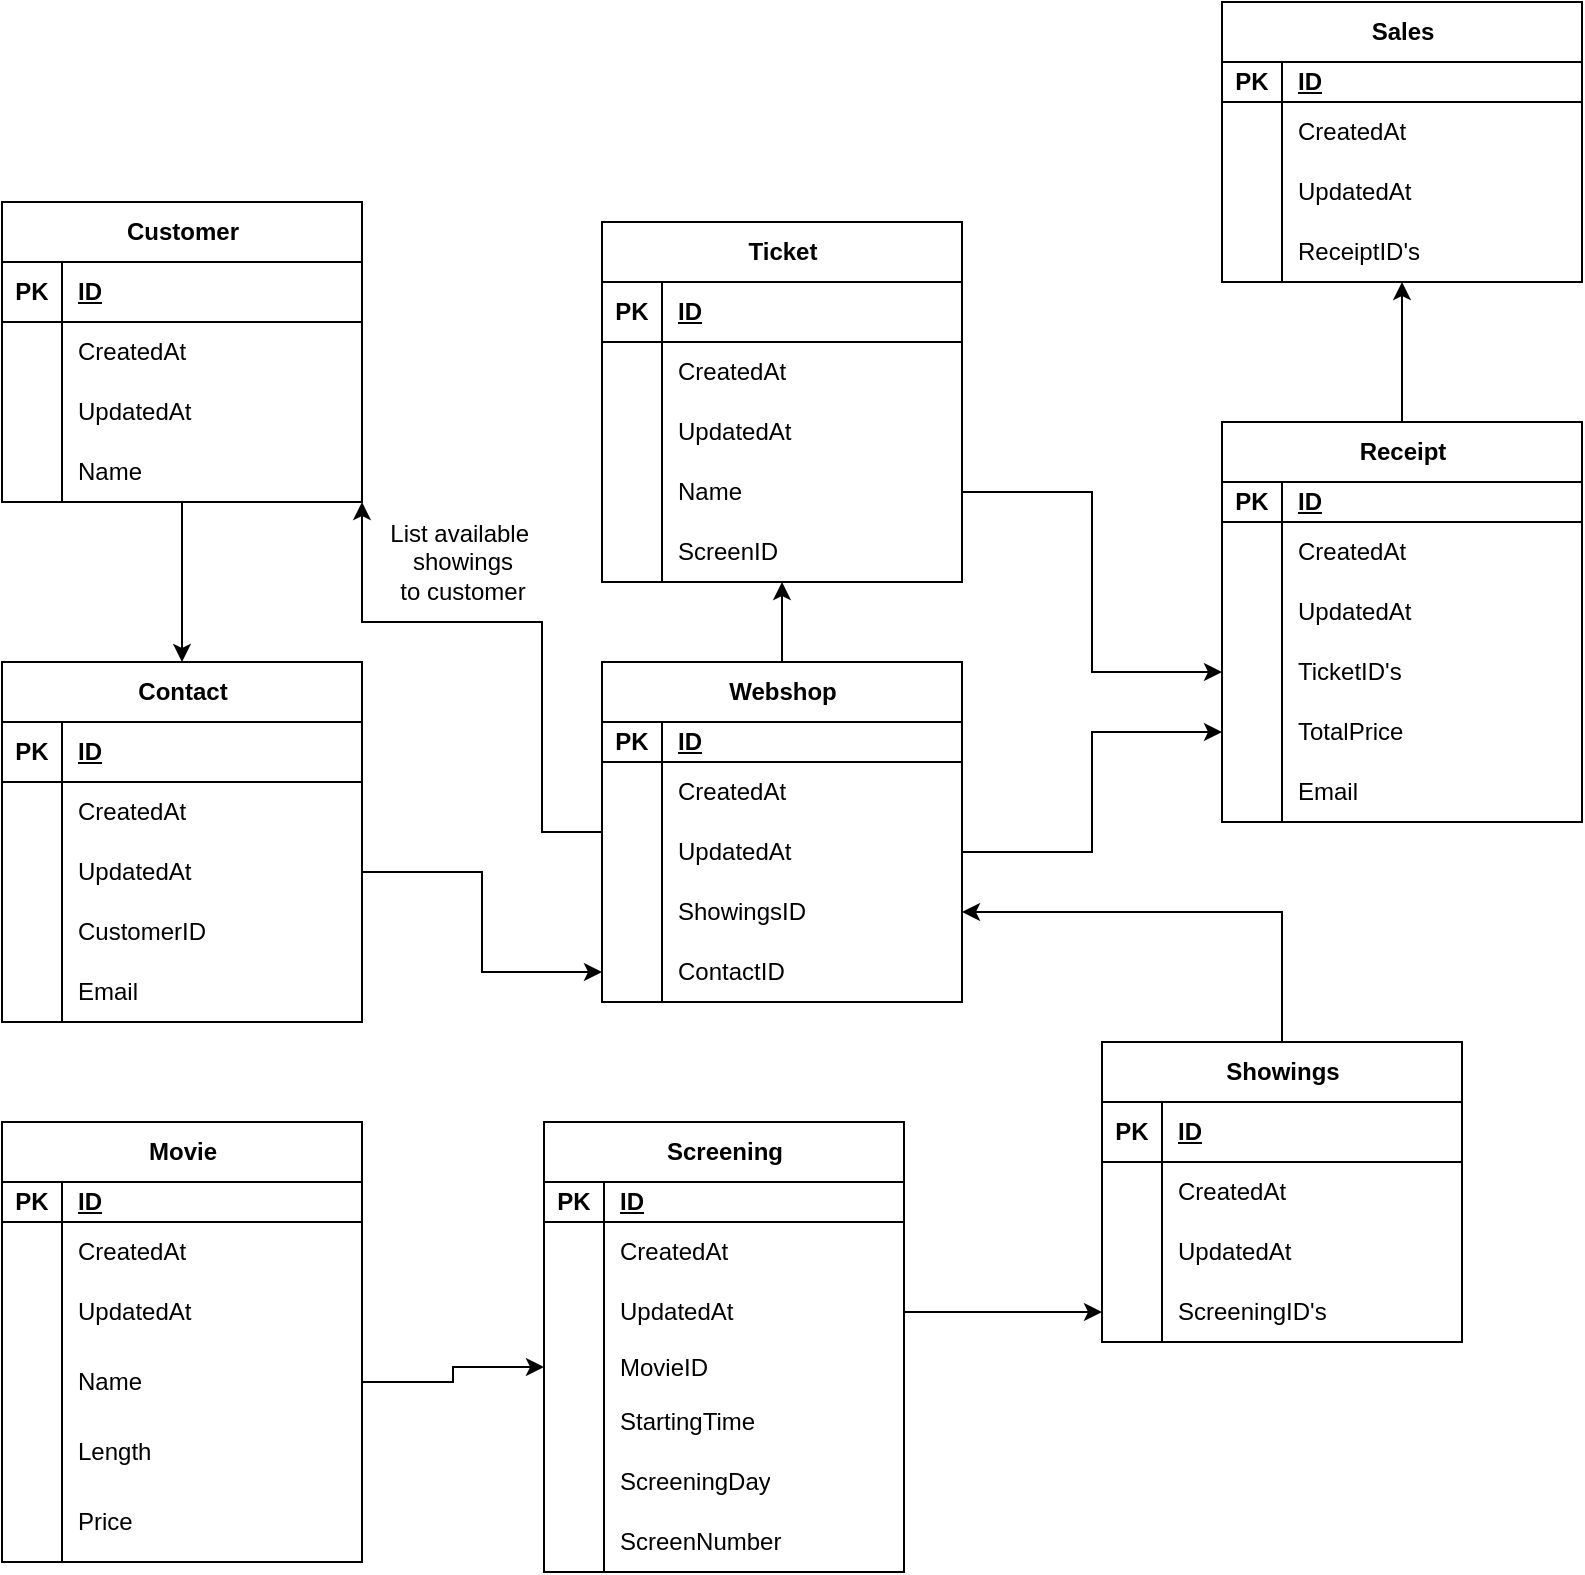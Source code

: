 <mxfile version="24.7.8">
  <diagram name="Page-1" id="OnqsPVRh7goP-EU5fXos">
    <mxGraphModel dx="1043" dy="1135" grid="1" gridSize="10" guides="1" tooltips="1" connect="1" arrows="1" fold="1" page="1" pageScale="1" pageWidth="850" pageHeight="1100" math="0" shadow="0">
      <root>
        <mxCell id="0" />
        <mxCell id="1" parent="0" />
        <mxCell id="YJWZpTE_Tl5OHI_cW6N_-216" style="edgeStyle=orthogonalEdgeStyle;rounded=0;orthogonalLoop=1;jettySize=auto;html=1;" edge="1" parent="1" source="YJWZpTE_Tl5OHI_cW6N_-40" target="YJWZpTE_Tl5OHI_cW6N_-130">
          <mxGeometry relative="1" as="geometry" />
        </mxCell>
        <mxCell id="YJWZpTE_Tl5OHI_cW6N_-40" value="Showings" style="shape=table;startSize=30;container=1;collapsible=1;childLayout=tableLayout;fixedRows=1;rowLines=0;fontStyle=1;align=center;resizeLast=1;html=1;" vertex="1" parent="1">
          <mxGeometry x="570" y="570" width="180" height="150" as="geometry" />
        </mxCell>
        <mxCell id="YJWZpTE_Tl5OHI_cW6N_-41" value="" style="shape=tableRow;horizontal=0;startSize=0;swimlaneHead=0;swimlaneBody=0;fillColor=none;collapsible=0;dropTarget=0;points=[[0,0.5],[1,0.5]];portConstraint=eastwest;top=0;left=0;right=0;bottom=1;" vertex="1" parent="YJWZpTE_Tl5OHI_cW6N_-40">
          <mxGeometry y="30" width="180" height="30" as="geometry" />
        </mxCell>
        <mxCell id="YJWZpTE_Tl5OHI_cW6N_-42" value="PK" style="shape=partialRectangle;connectable=0;fillColor=none;top=0;left=0;bottom=0;right=0;fontStyle=1;overflow=hidden;whiteSpace=wrap;html=1;" vertex="1" parent="YJWZpTE_Tl5OHI_cW6N_-41">
          <mxGeometry width="30" height="30" as="geometry">
            <mxRectangle width="30" height="30" as="alternateBounds" />
          </mxGeometry>
        </mxCell>
        <mxCell id="YJWZpTE_Tl5OHI_cW6N_-43" value="ID" style="shape=partialRectangle;connectable=0;fillColor=none;top=0;left=0;bottom=0;right=0;align=left;spacingLeft=6;fontStyle=5;overflow=hidden;whiteSpace=wrap;html=1;" vertex="1" parent="YJWZpTE_Tl5OHI_cW6N_-41">
          <mxGeometry x="30" width="150" height="30" as="geometry">
            <mxRectangle width="150" height="30" as="alternateBounds" />
          </mxGeometry>
        </mxCell>
        <mxCell id="YJWZpTE_Tl5OHI_cW6N_-44" value="" style="shape=tableRow;horizontal=0;startSize=0;swimlaneHead=0;swimlaneBody=0;fillColor=none;collapsible=0;dropTarget=0;points=[[0,0.5],[1,0.5]];portConstraint=eastwest;top=0;left=0;right=0;bottom=0;" vertex="1" parent="YJWZpTE_Tl5OHI_cW6N_-40">
          <mxGeometry y="60" width="180" height="30" as="geometry" />
        </mxCell>
        <mxCell id="YJWZpTE_Tl5OHI_cW6N_-45" value="" style="shape=partialRectangle;connectable=0;fillColor=none;top=0;left=0;bottom=0;right=0;editable=1;overflow=hidden;whiteSpace=wrap;html=1;" vertex="1" parent="YJWZpTE_Tl5OHI_cW6N_-44">
          <mxGeometry width="30" height="30" as="geometry">
            <mxRectangle width="30" height="30" as="alternateBounds" />
          </mxGeometry>
        </mxCell>
        <mxCell id="YJWZpTE_Tl5OHI_cW6N_-46" value="CreatedAt" style="shape=partialRectangle;connectable=0;fillColor=none;top=0;left=0;bottom=0;right=0;align=left;spacingLeft=6;overflow=hidden;whiteSpace=wrap;html=1;" vertex="1" parent="YJWZpTE_Tl5OHI_cW6N_-44">
          <mxGeometry x="30" width="150" height="30" as="geometry">
            <mxRectangle width="150" height="30" as="alternateBounds" />
          </mxGeometry>
        </mxCell>
        <mxCell id="YJWZpTE_Tl5OHI_cW6N_-47" value="" style="shape=tableRow;horizontal=0;startSize=0;swimlaneHead=0;swimlaneBody=0;fillColor=none;collapsible=0;dropTarget=0;points=[[0,0.5],[1,0.5]];portConstraint=eastwest;top=0;left=0;right=0;bottom=0;" vertex="1" parent="YJWZpTE_Tl5OHI_cW6N_-40">
          <mxGeometry y="90" width="180" height="30" as="geometry" />
        </mxCell>
        <mxCell id="YJWZpTE_Tl5OHI_cW6N_-48" value="" style="shape=partialRectangle;connectable=0;fillColor=none;top=0;left=0;bottom=0;right=0;editable=1;overflow=hidden;whiteSpace=wrap;html=1;" vertex="1" parent="YJWZpTE_Tl5OHI_cW6N_-47">
          <mxGeometry width="30" height="30" as="geometry">
            <mxRectangle width="30" height="30" as="alternateBounds" />
          </mxGeometry>
        </mxCell>
        <mxCell id="YJWZpTE_Tl5OHI_cW6N_-49" value="UpdatedAt" style="shape=partialRectangle;connectable=0;fillColor=none;top=0;left=0;bottom=0;right=0;align=left;spacingLeft=6;overflow=hidden;whiteSpace=wrap;html=1;" vertex="1" parent="YJWZpTE_Tl5OHI_cW6N_-47">
          <mxGeometry x="30" width="150" height="30" as="geometry">
            <mxRectangle width="150" height="30" as="alternateBounds" />
          </mxGeometry>
        </mxCell>
        <mxCell id="YJWZpTE_Tl5OHI_cW6N_-50" value="" style="shape=tableRow;horizontal=0;startSize=0;swimlaneHead=0;swimlaneBody=0;fillColor=none;collapsible=0;dropTarget=0;points=[[0,0.5],[1,0.5]];portConstraint=eastwest;top=0;left=0;right=0;bottom=0;" vertex="1" parent="YJWZpTE_Tl5OHI_cW6N_-40">
          <mxGeometry y="120" width="180" height="30" as="geometry" />
        </mxCell>
        <mxCell id="YJWZpTE_Tl5OHI_cW6N_-51" value="" style="shape=partialRectangle;connectable=0;fillColor=none;top=0;left=0;bottom=0;right=0;editable=1;overflow=hidden;whiteSpace=wrap;html=1;" vertex="1" parent="YJWZpTE_Tl5OHI_cW6N_-50">
          <mxGeometry width="30" height="30" as="geometry">
            <mxRectangle width="30" height="30" as="alternateBounds" />
          </mxGeometry>
        </mxCell>
        <mxCell id="YJWZpTE_Tl5OHI_cW6N_-52" value="ScreeningID&#39;s" style="shape=partialRectangle;connectable=0;fillColor=none;top=0;left=0;bottom=0;right=0;align=left;spacingLeft=6;overflow=hidden;whiteSpace=wrap;html=1;" vertex="1" parent="YJWZpTE_Tl5OHI_cW6N_-50">
          <mxGeometry x="30" width="150" height="30" as="geometry">
            <mxRectangle width="150" height="30" as="alternateBounds" />
          </mxGeometry>
        </mxCell>
        <mxCell id="YJWZpTE_Tl5OHI_cW6N_-192" style="edgeStyle=orthogonalEdgeStyle;rounded=0;orthogonalLoop=1;jettySize=auto;html=1;" edge="1" parent="1" source="YJWZpTE_Tl5OHI_cW6N_-81" target="YJWZpTE_Tl5OHI_cW6N_-107">
          <mxGeometry relative="1" as="geometry" />
        </mxCell>
        <mxCell id="YJWZpTE_Tl5OHI_cW6N_-81" value="Customer" style="shape=table;startSize=30;container=1;collapsible=1;childLayout=tableLayout;fixedRows=1;rowLines=0;fontStyle=1;align=center;resizeLast=1;html=1;" vertex="1" parent="1">
          <mxGeometry x="20" y="150" width="180" height="150" as="geometry" />
        </mxCell>
        <mxCell id="YJWZpTE_Tl5OHI_cW6N_-82" value="" style="shape=tableRow;horizontal=0;startSize=0;swimlaneHead=0;swimlaneBody=0;fillColor=none;collapsible=0;dropTarget=0;points=[[0,0.5],[1,0.5]];portConstraint=eastwest;top=0;left=0;right=0;bottom=1;" vertex="1" parent="YJWZpTE_Tl5OHI_cW6N_-81">
          <mxGeometry y="30" width="180" height="30" as="geometry" />
        </mxCell>
        <mxCell id="YJWZpTE_Tl5OHI_cW6N_-83" value="PK" style="shape=partialRectangle;connectable=0;fillColor=none;top=0;left=0;bottom=0;right=0;fontStyle=1;overflow=hidden;whiteSpace=wrap;html=1;" vertex="1" parent="YJWZpTE_Tl5OHI_cW6N_-82">
          <mxGeometry width="30" height="30" as="geometry">
            <mxRectangle width="30" height="30" as="alternateBounds" />
          </mxGeometry>
        </mxCell>
        <mxCell id="YJWZpTE_Tl5OHI_cW6N_-84" value="ID" style="shape=partialRectangle;connectable=0;fillColor=none;top=0;left=0;bottom=0;right=0;align=left;spacingLeft=6;fontStyle=5;overflow=hidden;whiteSpace=wrap;html=1;" vertex="1" parent="YJWZpTE_Tl5OHI_cW6N_-82">
          <mxGeometry x="30" width="150" height="30" as="geometry">
            <mxRectangle width="150" height="30" as="alternateBounds" />
          </mxGeometry>
        </mxCell>
        <mxCell id="YJWZpTE_Tl5OHI_cW6N_-85" value="" style="shape=tableRow;horizontal=0;startSize=0;swimlaneHead=0;swimlaneBody=0;fillColor=none;collapsible=0;dropTarget=0;points=[[0,0.5],[1,0.5]];portConstraint=eastwest;top=0;left=0;right=0;bottom=0;" vertex="1" parent="YJWZpTE_Tl5OHI_cW6N_-81">
          <mxGeometry y="60" width="180" height="30" as="geometry" />
        </mxCell>
        <mxCell id="YJWZpTE_Tl5OHI_cW6N_-86" value="" style="shape=partialRectangle;connectable=0;fillColor=none;top=0;left=0;bottom=0;right=0;editable=1;overflow=hidden;whiteSpace=wrap;html=1;" vertex="1" parent="YJWZpTE_Tl5OHI_cW6N_-85">
          <mxGeometry width="30" height="30" as="geometry">
            <mxRectangle width="30" height="30" as="alternateBounds" />
          </mxGeometry>
        </mxCell>
        <mxCell id="YJWZpTE_Tl5OHI_cW6N_-87" value="CreatedAt" style="shape=partialRectangle;connectable=0;fillColor=none;top=0;left=0;bottom=0;right=0;align=left;spacingLeft=6;overflow=hidden;whiteSpace=wrap;html=1;" vertex="1" parent="YJWZpTE_Tl5OHI_cW6N_-85">
          <mxGeometry x="30" width="150" height="30" as="geometry">
            <mxRectangle width="150" height="30" as="alternateBounds" />
          </mxGeometry>
        </mxCell>
        <mxCell id="YJWZpTE_Tl5OHI_cW6N_-88" value="" style="shape=tableRow;horizontal=0;startSize=0;swimlaneHead=0;swimlaneBody=0;fillColor=none;collapsible=0;dropTarget=0;points=[[0,0.5],[1,0.5]];portConstraint=eastwest;top=0;left=0;right=0;bottom=0;" vertex="1" parent="YJWZpTE_Tl5OHI_cW6N_-81">
          <mxGeometry y="90" width="180" height="30" as="geometry" />
        </mxCell>
        <mxCell id="YJWZpTE_Tl5OHI_cW6N_-89" value="" style="shape=partialRectangle;connectable=0;fillColor=none;top=0;left=0;bottom=0;right=0;editable=1;overflow=hidden;whiteSpace=wrap;html=1;" vertex="1" parent="YJWZpTE_Tl5OHI_cW6N_-88">
          <mxGeometry width="30" height="30" as="geometry">
            <mxRectangle width="30" height="30" as="alternateBounds" />
          </mxGeometry>
        </mxCell>
        <mxCell id="YJWZpTE_Tl5OHI_cW6N_-90" value="UpdatedAt" style="shape=partialRectangle;connectable=0;fillColor=none;top=0;left=0;bottom=0;right=0;align=left;spacingLeft=6;overflow=hidden;whiteSpace=wrap;html=1;" vertex="1" parent="YJWZpTE_Tl5OHI_cW6N_-88">
          <mxGeometry x="30" width="150" height="30" as="geometry">
            <mxRectangle width="150" height="30" as="alternateBounds" />
          </mxGeometry>
        </mxCell>
        <mxCell id="YJWZpTE_Tl5OHI_cW6N_-91" value="" style="shape=tableRow;horizontal=0;startSize=0;swimlaneHead=0;swimlaneBody=0;fillColor=none;collapsible=0;dropTarget=0;points=[[0,0.5],[1,0.5]];portConstraint=eastwest;top=0;left=0;right=0;bottom=0;" vertex="1" parent="YJWZpTE_Tl5OHI_cW6N_-81">
          <mxGeometry y="120" width="180" height="30" as="geometry" />
        </mxCell>
        <mxCell id="YJWZpTE_Tl5OHI_cW6N_-92" value="" style="shape=partialRectangle;connectable=0;fillColor=none;top=0;left=0;bottom=0;right=0;editable=1;overflow=hidden;whiteSpace=wrap;html=1;" vertex="1" parent="YJWZpTE_Tl5OHI_cW6N_-91">
          <mxGeometry width="30" height="30" as="geometry">
            <mxRectangle width="30" height="30" as="alternateBounds" />
          </mxGeometry>
        </mxCell>
        <mxCell id="YJWZpTE_Tl5OHI_cW6N_-93" value="Name" style="shape=partialRectangle;connectable=0;fillColor=none;top=0;left=0;bottom=0;right=0;align=left;spacingLeft=6;overflow=hidden;whiteSpace=wrap;html=1;" vertex="1" parent="YJWZpTE_Tl5OHI_cW6N_-91">
          <mxGeometry x="30" width="150" height="30" as="geometry">
            <mxRectangle width="150" height="30" as="alternateBounds" />
          </mxGeometry>
        </mxCell>
        <mxCell id="YJWZpTE_Tl5OHI_cW6N_-94" value="Ticket" style="shape=table;startSize=30;container=1;collapsible=1;childLayout=tableLayout;fixedRows=1;rowLines=0;fontStyle=1;align=center;resizeLast=1;html=1;" vertex="1" parent="1">
          <mxGeometry x="320" y="160" width="180" height="180" as="geometry" />
        </mxCell>
        <mxCell id="YJWZpTE_Tl5OHI_cW6N_-95" value="" style="shape=tableRow;horizontal=0;startSize=0;swimlaneHead=0;swimlaneBody=0;fillColor=none;collapsible=0;dropTarget=0;points=[[0,0.5],[1,0.5]];portConstraint=eastwest;top=0;left=0;right=0;bottom=1;" vertex="1" parent="YJWZpTE_Tl5OHI_cW6N_-94">
          <mxGeometry y="30" width="180" height="30" as="geometry" />
        </mxCell>
        <mxCell id="YJWZpTE_Tl5OHI_cW6N_-96" value="PK" style="shape=partialRectangle;connectable=0;fillColor=none;top=0;left=0;bottom=0;right=0;fontStyle=1;overflow=hidden;whiteSpace=wrap;html=1;" vertex="1" parent="YJWZpTE_Tl5OHI_cW6N_-95">
          <mxGeometry width="30" height="30" as="geometry">
            <mxRectangle width="30" height="30" as="alternateBounds" />
          </mxGeometry>
        </mxCell>
        <mxCell id="YJWZpTE_Tl5OHI_cW6N_-97" value="ID" style="shape=partialRectangle;connectable=0;fillColor=none;top=0;left=0;bottom=0;right=0;align=left;spacingLeft=6;fontStyle=5;overflow=hidden;whiteSpace=wrap;html=1;" vertex="1" parent="YJWZpTE_Tl5OHI_cW6N_-95">
          <mxGeometry x="30" width="150" height="30" as="geometry">
            <mxRectangle width="150" height="30" as="alternateBounds" />
          </mxGeometry>
        </mxCell>
        <mxCell id="YJWZpTE_Tl5OHI_cW6N_-98" value="" style="shape=tableRow;horizontal=0;startSize=0;swimlaneHead=0;swimlaneBody=0;fillColor=none;collapsible=0;dropTarget=0;points=[[0,0.5],[1,0.5]];portConstraint=eastwest;top=0;left=0;right=0;bottom=0;" vertex="1" parent="YJWZpTE_Tl5OHI_cW6N_-94">
          <mxGeometry y="60" width="180" height="30" as="geometry" />
        </mxCell>
        <mxCell id="YJWZpTE_Tl5OHI_cW6N_-99" value="" style="shape=partialRectangle;connectable=0;fillColor=none;top=0;left=0;bottom=0;right=0;editable=1;overflow=hidden;whiteSpace=wrap;html=1;" vertex="1" parent="YJWZpTE_Tl5OHI_cW6N_-98">
          <mxGeometry width="30" height="30" as="geometry">
            <mxRectangle width="30" height="30" as="alternateBounds" />
          </mxGeometry>
        </mxCell>
        <mxCell id="YJWZpTE_Tl5OHI_cW6N_-100" value="CreatedAt" style="shape=partialRectangle;connectable=0;fillColor=none;top=0;left=0;bottom=0;right=0;align=left;spacingLeft=6;overflow=hidden;whiteSpace=wrap;html=1;" vertex="1" parent="YJWZpTE_Tl5OHI_cW6N_-98">
          <mxGeometry x="30" width="150" height="30" as="geometry">
            <mxRectangle width="150" height="30" as="alternateBounds" />
          </mxGeometry>
        </mxCell>
        <mxCell id="YJWZpTE_Tl5OHI_cW6N_-101" value="" style="shape=tableRow;horizontal=0;startSize=0;swimlaneHead=0;swimlaneBody=0;fillColor=none;collapsible=0;dropTarget=0;points=[[0,0.5],[1,0.5]];portConstraint=eastwest;top=0;left=0;right=0;bottom=0;" vertex="1" parent="YJWZpTE_Tl5OHI_cW6N_-94">
          <mxGeometry y="90" width="180" height="30" as="geometry" />
        </mxCell>
        <mxCell id="YJWZpTE_Tl5OHI_cW6N_-102" value="" style="shape=partialRectangle;connectable=0;fillColor=none;top=0;left=0;bottom=0;right=0;editable=1;overflow=hidden;whiteSpace=wrap;html=1;" vertex="1" parent="YJWZpTE_Tl5OHI_cW6N_-101">
          <mxGeometry width="30" height="30" as="geometry">
            <mxRectangle width="30" height="30" as="alternateBounds" />
          </mxGeometry>
        </mxCell>
        <mxCell id="YJWZpTE_Tl5OHI_cW6N_-103" value="UpdatedAt" style="shape=partialRectangle;connectable=0;fillColor=none;top=0;left=0;bottom=0;right=0;align=left;spacingLeft=6;overflow=hidden;whiteSpace=wrap;html=1;" vertex="1" parent="YJWZpTE_Tl5OHI_cW6N_-101">
          <mxGeometry x="30" width="150" height="30" as="geometry">
            <mxRectangle width="150" height="30" as="alternateBounds" />
          </mxGeometry>
        </mxCell>
        <mxCell id="YJWZpTE_Tl5OHI_cW6N_-104" value="" style="shape=tableRow;horizontal=0;startSize=0;swimlaneHead=0;swimlaneBody=0;fillColor=none;collapsible=0;dropTarget=0;points=[[0,0.5],[1,0.5]];portConstraint=eastwest;top=0;left=0;right=0;bottom=0;" vertex="1" parent="YJWZpTE_Tl5OHI_cW6N_-94">
          <mxGeometry y="120" width="180" height="30" as="geometry" />
        </mxCell>
        <mxCell id="YJWZpTE_Tl5OHI_cW6N_-105" value="" style="shape=partialRectangle;connectable=0;fillColor=none;top=0;left=0;bottom=0;right=0;editable=1;overflow=hidden;whiteSpace=wrap;html=1;" vertex="1" parent="YJWZpTE_Tl5OHI_cW6N_-104">
          <mxGeometry width="30" height="30" as="geometry">
            <mxRectangle width="30" height="30" as="alternateBounds" />
          </mxGeometry>
        </mxCell>
        <mxCell id="YJWZpTE_Tl5OHI_cW6N_-106" value="Name" style="shape=partialRectangle;connectable=0;fillColor=none;top=0;left=0;bottom=0;right=0;align=left;spacingLeft=6;overflow=hidden;whiteSpace=wrap;html=1;" vertex="1" parent="YJWZpTE_Tl5OHI_cW6N_-104">
          <mxGeometry x="30" width="150" height="30" as="geometry">
            <mxRectangle width="150" height="30" as="alternateBounds" />
          </mxGeometry>
        </mxCell>
        <mxCell id="YJWZpTE_Tl5OHI_cW6N_-136" style="shape=tableRow;horizontal=0;startSize=0;swimlaneHead=0;swimlaneBody=0;fillColor=none;collapsible=0;dropTarget=0;points=[[0,0.5],[1,0.5]];portConstraint=eastwest;top=0;left=0;right=0;bottom=0;" vertex="1" parent="YJWZpTE_Tl5OHI_cW6N_-94">
          <mxGeometry y="150" width="180" height="30" as="geometry" />
        </mxCell>
        <mxCell id="YJWZpTE_Tl5OHI_cW6N_-137" style="shape=partialRectangle;connectable=0;fillColor=none;top=0;left=0;bottom=0;right=0;editable=1;overflow=hidden;whiteSpace=wrap;html=1;" vertex="1" parent="YJWZpTE_Tl5OHI_cW6N_-136">
          <mxGeometry width="30" height="30" as="geometry">
            <mxRectangle width="30" height="30" as="alternateBounds" />
          </mxGeometry>
        </mxCell>
        <mxCell id="YJWZpTE_Tl5OHI_cW6N_-138" value="ScreenID" style="shape=partialRectangle;connectable=0;fillColor=none;top=0;left=0;bottom=0;right=0;align=left;spacingLeft=6;overflow=hidden;whiteSpace=wrap;html=1;" vertex="1" parent="YJWZpTE_Tl5OHI_cW6N_-136">
          <mxGeometry x="30" width="150" height="30" as="geometry">
            <mxRectangle width="150" height="30" as="alternateBounds" />
          </mxGeometry>
        </mxCell>
        <mxCell id="YJWZpTE_Tl5OHI_cW6N_-107" value="Contact" style="shape=table;startSize=30;container=1;collapsible=1;childLayout=tableLayout;fixedRows=1;rowLines=0;fontStyle=1;align=center;resizeLast=1;html=1;" vertex="1" parent="1">
          <mxGeometry x="20" y="380" width="180" height="180" as="geometry" />
        </mxCell>
        <mxCell id="YJWZpTE_Tl5OHI_cW6N_-108" value="" style="shape=tableRow;horizontal=0;startSize=0;swimlaneHead=0;swimlaneBody=0;fillColor=none;collapsible=0;dropTarget=0;points=[[0,0.5],[1,0.5]];portConstraint=eastwest;top=0;left=0;right=0;bottom=1;" vertex="1" parent="YJWZpTE_Tl5OHI_cW6N_-107">
          <mxGeometry y="30" width="180" height="30" as="geometry" />
        </mxCell>
        <mxCell id="YJWZpTE_Tl5OHI_cW6N_-109" value="PK" style="shape=partialRectangle;connectable=0;fillColor=none;top=0;left=0;bottom=0;right=0;fontStyle=1;overflow=hidden;whiteSpace=wrap;html=1;" vertex="1" parent="YJWZpTE_Tl5OHI_cW6N_-108">
          <mxGeometry width="30" height="30" as="geometry">
            <mxRectangle width="30" height="30" as="alternateBounds" />
          </mxGeometry>
        </mxCell>
        <mxCell id="YJWZpTE_Tl5OHI_cW6N_-110" value="ID" style="shape=partialRectangle;connectable=0;fillColor=none;top=0;left=0;bottom=0;right=0;align=left;spacingLeft=6;fontStyle=5;overflow=hidden;whiteSpace=wrap;html=1;" vertex="1" parent="YJWZpTE_Tl5OHI_cW6N_-108">
          <mxGeometry x="30" width="150" height="30" as="geometry">
            <mxRectangle width="150" height="30" as="alternateBounds" />
          </mxGeometry>
        </mxCell>
        <mxCell id="YJWZpTE_Tl5OHI_cW6N_-111" value="" style="shape=tableRow;horizontal=0;startSize=0;swimlaneHead=0;swimlaneBody=0;fillColor=none;collapsible=0;dropTarget=0;points=[[0,0.5],[1,0.5]];portConstraint=eastwest;top=0;left=0;right=0;bottom=0;" vertex="1" parent="YJWZpTE_Tl5OHI_cW6N_-107">
          <mxGeometry y="60" width="180" height="30" as="geometry" />
        </mxCell>
        <mxCell id="YJWZpTE_Tl5OHI_cW6N_-112" value="" style="shape=partialRectangle;connectable=0;fillColor=none;top=0;left=0;bottom=0;right=0;editable=1;overflow=hidden;whiteSpace=wrap;html=1;" vertex="1" parent="YJWZpTE_Tl5OHI_cW6N_-111">
          <mxGeometry width="30" height="30" as="geometry">
            <mxRectangle width="30" height="30" as="alternateBounds" />
          </mxGeometry>
        </mxCell>
        <mxCell id="YJWZpTE_Tl5OHI_cW6N_-113" value="CreatedAt" style="shape=partialRectangle;connectable=0;fillColor=none;top=0;left=0;bottom=0;right=0;align=left;spacingLeft=6;overflow=hidden;whiteSpace=wrap;html=1;" vertex="1" parent="YJWZpTE_Tl5OHI_cW6N_-111">
          <mxGeometry x="30" width="150" height="30" as="geometry">
            <mxRectangle width="150" height="30" as="alternateBounds" />
          </mxGeometry>
        </mxCell>
        <mxCell id="YJWZpTE_Tl5OHI_cW6N_-114" value="" style="shape=tableRow;horizontal=0;startSize=0;swimlaneHead=0;swimlaneBody=0;fillColor=none;collapsible=0;dropTarget=0;points=[[0,0.5],[1,0.5]];portConstraint=eastwest;top=0;left=0;right=0;bottom=0;" vertex="1" parent="YJWZpTE_Tl5OHI_cW6N_-107">
          <mxGeometry y="90" width="180" height="30" as="geometry" />
        </mxCell>
        <mxCell id="YJWZpTE_Tl5OHI_cW6N_-115" value="" style="shape=partialRectangle;connectable=0;fillColor=none;top=0;left=0;bottom=0;right=0;editable=1;overflow=hidden;whiteSpace=wrap;html=1;" vertex="1" parent="YJWZpTE_Tl5OHI_cW6N_-114">
          <mxGeometry width="30" height="30" as="geometry">
            <mxRectangle width="30" height="30" as="alternateBounds" />
          </mxGeometry>
        </mxCell>
        <mxCell id="YJWZpTE_Tl5OHI_cW6N_-116" value="UpdatedAt" style="shape=partialRectangle;connectable=0;fillColor=none;top=0;left=0;bottom=0;right=0;align=left;spacingLeft=6;overflow=hidden;whiteSpace=wrap;html=1;" vertex="1" parent="YJWZpTE_Tl5OHI_cW6N_-114">
          <mxGeometry x="30" width="150" height="30" as="geometry">
            <mxRectangle width="150" height="30" as="alternateBounds" />
          </mxGeometry>
        </mxCell>
        <mxCell id="YJWZpTE_Tl5OHI_cW6N_-117" value="" style="shape=tableRow;horizontal=0;startSize=0;swimlaneHead=0;swimlaneBody=0;fillColor=none;collapsible=0;dropTarget=0;points=[[0,0.5],[1,0.5]];portConstraint=eastwest;top=0;left=0;right=0;bottom=0;" vertex="1" parent="YJWZpTE_Tl5OHI_cW6N_-107">
          <mxGeometry y="120" width="180" height="30" as="geometry" />
        </mxCell>
        <mxCell id="YJWZpTE_Tl5OHI_cW6N_-118" value="" style="shape=partialRectangle;connectable=0;fillColor=none;top=0;left=0;bottom=0;right=0;editable=1;overflow=hidden;whiteSpace=wrap;html=1;" vertex="1" parent="YJWZpTE_Tl5OHI_cW6N_-117">
          <mxGeometry width="30" height="30" as="geometry">
            <mxRectangle width="30" height="30" as="alternateBounds" />
          </mxGeometry>
        </mxCell>
        <mxCell id="YJWZpTE_Tl5OHI_cW6N_-119" value="CustomerID" style="shape=partialRectangle;connectable=0;fillColor=none;top=0;left=0;bottom=0;right=0;align=left;spacingLeft=6;overflow=hidden;whiteSpace=wrap;html=1;" vertex="1" parent="YJWZpTE_Tl5OHI_cW6N_-117">
          <mxGeometry x="30" width="150" height="30" as="geometry">
            <mxRectangle width="150" height="30" as="alternateBounds" />
          </mxGeometry>
        </mxCell>
        <mxCell id="YJWZpTE_Tl5OHI_cW6N_-193" style="shape=tableRow;horizontal=0;startSize=0;swimlaneHead=0;swimlaneBody=0;fillColor=none;collapsible=0;dropTarget=0;points=[[0,0.5],[1,0.5]];portConstraint=eastwest;top=0;left=0;right=0;bottom=0;" vertex="1" parent="YJWZpTE_Tl5OHI_cW6N_-107">
          <mxGeometry y="150" width="180" height="30" as="geometry" />
        </mxCell>
        <mxCell id="YJWZpTE_Tl5OHI_cW6N_-194" style="shape=partialRectangle;connectable=0;fillColor=none;top=0;left=0;bottom=0;right=0;editable=1;overflow=hidden;whiteSpace=wrap;html=1;" vertex="1" parent="YJWZpTE_Tl5OHI_cW6N_-193">
          <mxGeometry width="30" height="30" as="geometry">
            <mxRectangle width="30" height="30" as="alternateBounds" />
          </mxGeometry>
        </mxCell>
        <mxCell id="YJWZpTE_Tl5OHI_cW6N_-195" value="Email" style="shape=partialRectangle;connectable=0;fillColor=none;top=0;left=0;bottom=0;right=0;align=left;spacingLeft=6;overflow=hidden;whiteSpace=wrap;html=1;" vertex="1" parent="YJWZpTE_Tl5OHI_cW6N_-193">
          <mxGeometry x="30" width="150" height="30" as="geometry">
            <mxRectangle width="150" height="30" as="alternateBounds" />
          </mxGeometry>
        </mxCell>
        <mxCell id="YJWZpTE_Tl5OHI_cW6N_-224" style="edgeStyle=orthogonalEdgeStyle;rounded=0;orthogonalLoop=1;jettySize=auto;html=1;" edge="1" parent="1" source="YJWZpTE_Tl5OHI_cW6N_-120" target="YJWZpTE_Tl5OHI_cW6N_-94">
          <mxGeometry relative="1" as="geometry" />
        </mxCell>
        <mxCell id="YJWZpTE_Tl5OHI_cW6N_-252" style="edgeStyle=orthogonalEdgeStyle;rounded=0;orthogonalLoop=1;jettySize=auto;html=1;exitX=0;exitY=0.167;exitDx=0;exitDy=0;exitPerimeter=0;" edge="1" parent="1" source="YJWZpTE_Tl5OHI_cW6N_-127" target="YJWZpTE_Tl5OHI_cW6N_-81">
          <mxGeometry relative="1" as="geometry">
            <Array as="points">
              <mxPoint x="290" y="465" />
              <mxPoint x="290" y="360" />
              <mxPoint x="200" y="360" />
            </Array>
          </mxGeometry>
        </mxCell>
        <mxCell id="YJWZpTE_Tl5OHI_cW6N_-120" value="Webshop" style="shape=table;startSize=30;container=1;collapsible=1;childLayout=tableLayout;fixedRows=1;rowLines=0;fontStyle=1;align=center;resizeLast=1;html=1;" vertex="1" parent="1">
          <mxGeometry x="320" y="380" width="180" height="170" as="geometry" />
        </mxCell>
        <mxCell id="YJWZpTE_Tl5OHI_cW6N_-121" value="" style="shape=tableRow;horizontal=0;startSize=0;swimlaneHead=0;swimlaneBody=0;fillColor=none;collapsible=0;dropTarget=0;points=[[0,0.5],[1,0.5]];portConstraint=eastwest;top=0;left=0;right=0;bottom=1;" vertex="1" parent="YJWZpTE_Tl5OHI_cW6N_-120">
          <mxGeometry y="30" width="180" height="20" as="geometry" />
        </mxCell>
        <mxCell id="YJWZpTE_Tl5OHI_cW6N_-122" value="PK" style="shape=partialRectangle;connectable=0;fillColor=none;top=0;left=0;bottom=0;right=0;fontStyle=1;overflow=hidden;whiteSpace=wrap;html=1;" vertex="1" parent="YJWZpTE_Tl5OHI_cW6N_-121">
          <mxGeometry width="30" height="20" as="geometry">
            <mxRectangle width="30" height="20" as="alternateBounds" />
          </mxGeometry>
        </mxCell>
        <mxCell id="YJWZpTE_Tl5OHI_cW6N_-123" value="ID" style="shape=partialRectangle;connectable=0;fillColor=none;top=0;left=0;bottom=0;right=0;align=left;spacingLeft=6;fontStyle=5;overflow=hidden;whiteSpace=wrap;html=1;" vertex="1" parent="YJWZpTE_Tl5OHI_cW6N_-121">
          <mxGeometry x="30" width="150" height="20" as="geometry">
            <mxRectangle width="150" height="20" as="alternateBounds" />
          </mxGeometry>
        </mxCell>
        <mxCell id="YJWZpTE_Tl5OHI_cW6N_-124" value="" style="shape=tableRow;horizontal=0;startSize=0;swimlaneHead=0;swimlaneBody=0;fillColor=none;collapsible=0;dropTarget=0;points=[[0,0.5],[1,0.5]];portConstraint=eastwest;top=0;left=0;right=0;bottom=0;" vertex="1" parent="YJWZpTE_Tl5OHI_cW6N_-120">
          <mxGeometry y="50" width="180" height="30" as="geometry" />
        </mxCell>
        <mxCell id="YJWZpTE_Tl5OHI_cW6N_-125" value="" style="shape=partialRectangle;connectable=0;fillColor=none;top=0;left=0;bottom=0;right=0;editable=1;overflow=hidden;whiteSpace=wrap;html=1;" vertex="1" parent="YJWZpTE_Tl5OHI_cW6N_-124">
          <mxGeometry width="30" height="30" as="geometry">
            <mxRectangle width="30" height="30" as="alternateBounds" />
          </mxGeometry>
        </mxCell>
        <mxCell id="YJWZpTE_Tl5OHI_cW6N_-126" value="CreatedAt" style="shape=partialRectangle;connectable=0;fillColor=none;top=0;left=0;bottom=0;right=0;align=left;spacingLeft=6;overflow=hidden;whiteSpace=wrap;html=1;" vertex="1" parent="YJWZpTE_Tl5OHI_cW6N_-124">
          <mxGeometry x="30" width="150" height="30" as="geometry">
            <mxRectangle width="150" height="30" as="alternateBounds" />
          </mxGeometry>
        </mxCell>
        <mxCell id="YJWZpTE_Tl5OHI_cW6N_-127" value="" style="shape=tableRow;horizontal=0;startSize=0;swimlaneHead=0;swimlaneBody=0;fillColor=none;collapsible=0;dropTarget=0;points=[[0,0.5],[1,0.5]];portConstraint=eastwest;top=0;left=0;right=0;bottom=0;" vertex="1" parent="YJWZpTE_Tl5OHI_cW6N_-120">
          <mxGeometry y="80" width="180" height="30" as="geometry" />
        </mxCell>
        <mxCell id="YJWZpTE_Tl5OHI_cW6N_-128" value="" style="shape=partialRectangle;connectable=0;fillColor=none;top=0;left=0;bottom=0;right=0;editable=1;overflow=hidden;whiteSpace=wrap;html=1;" vertex="1" parent="YJWZpTE_Tl5OHI_cW6N_-127">
          <mxGeometry width="30" height="30" as="geometry">
            <mxRectangle width="30" height="30" as="alternateBounds" />
          </mxGeometry>
        </mxCell>
        <mxCell id="YJWZpTE_Tl5OHI_cW6N_-129" value="UpdatedAt" style="shape=partialRectangle;connectable=0;fillColor=none;top=0;left=0;bottom=0;right=0;align=left;spacingLeft=6;overflow=hidden;whiteSpace=wrap;html=1;" vertex="1" parent="YJWZpTE_Tl5OHI_cW6N_-127">
          <mxGeometry x="30" width="150" height="30" as="geometry">
            <mxRectangle width="150" height="30" as="alternateBounds" />
          </mxGeometry>
        </mxCell>
        <mxCell id="YJWZpTE_Tl5OHI_cW6N_-130" value="" style="shape=tableRow;horizontal=0;startSize=0;swimlaneHead=0;swimlaneBody=0;fillColor=none;collapsible=0;dropTarget=0;points=[[0,0.5],[1,0.5]];portConstraint=eastwest;top=0;left=0;right=0;bottom=0;" vertex="1" parent="YJWZpTE_Tl5OHI_cW6N_-120">
          <mxGeometry y="110" width="180" height="30" as="geometry" />
        </mxCell>
        <mxCell id="YJWZpTE_Tl5OHI_cW6N_-131" value="" style="shape=partialRectangle;connectable=0;fillColor=none;top=0;left=0;bottom=0;right=0;editable=1;overflow=hidden;whiteSpace=wrap;html=1;" vertex="1" parent="YJWZpTE_Tl5OHI_cW6N_-130">
          <mxGeometry width="30" height="30" as="geometry">
            <mxRectangle width="30" height="30" as="alternateBounds" />
          </mxGeometry>
        </mxCell>
        <mxCell id="YJWZpTE_Tl5OHI_cW6N_-132" value="ShowingsID" style="shape=partialRectangle;connectable=0;fillColor=none;top=0;left=0;bottom=0;right=0;align=left;spacingLeft=6;overflow=hidden;whiteSpace=wrap;html=1;" vertex="1" parent="YJWZpTE_Tl5OHI_cW6N_-130">
          <mxGeometry x="30" width="150" height="30" as="geometry">
            <mxRectangle width="150" height="30" as="alternateBounds" />
          </mxGeometry>
        </mxCell>
        <mxCell id="YJWZpTE_Tl5OHI_cW6N_-217" style="shape=tableRow;horizontal=0;startSize=0;swimlaneHead=0;swimlaneBody=0;fillColor=none;collapsible=0;dropTarget=0;points=[[0,0.5],[1,0.5]];portConstraint=eastwest;top=0;left=0;right=0;bottom=0;" vertex="1" parent="YJWZpTE_Tl5OHI_cW6N_-120">
          <mxGeometry y="140" width="180" height="30" as="geometry" />
        </mxCell>
        <mxCell id="YJWZpTE_Tl5OHI_cW6N_-218" style="shape=partialRectangle;connectable=0;fillColor=none;top=0;left=0;bottom=0;right=0;editable=1;overflow=hidden;whiteSpace=wrap;html=1;" vertex="1" parent="YJWZpTE_Tl5OHI_cW6N_-217">
          <mxGeometry width="30" height="30" as="geometry">
            <mxRectangle width="30" height="30" as="alternateBounds" />
          </mxGeometry>
        </mxCell>
        <mxCell id="YJWZpTE_Tl5OHI_cW6N_-219" value="ContactID" style="shape=partialRectangle;connectable=0;fillColor=none;top=0;left=0;bottom=0;right=0;align=left;spacingLeft=6;overflow=hidden;whiteSpace=wrap;html=1;" vertex="1" parent="YJWZpTE_Tl5OHI_cW6N_-217">
          <mxGeometry x="30" width="150" height="30" as="geometry">
            <mxRectangle width="150" height="30" as="alternateBounds" />
          </mxGeometry>
        </mxCell>
        <mxCell id="YJWZpTE_Tl5OHI_cW6N_-142" value="Movie" style="shape=table;startSize=30;container=1;collapsible=1;childLayout=tableLayout;fixedRows=1;rowLines=0;fontStyle=1;align=center;resizeLast=1;html=1;" vertex="1" parent="1">
          <mxGeometry x="20" y="610" width="180" height="220" as="geometry" />
        </mxCell>
        <mxCell id="YJWZpTE_Tl5OHI_cW6N_-143" value="" style="shape=tableRow;horizontal=0;startSize=0;swimlaneHead=0;swimlaneBody=0;fillColor=none;collapsible=0;dropTarget=0;points=[[0,0.5],[1,0.5]];portConstraint=eastwest;top=0;left=0;right=0;bottom=1;" vertex="1" parent="YJWZpTE_Tl5OHI_cW6N_-142">
          <mxGeometry y="30" width="180" height="20" as="geometry" />
        </mxCell>
        <mxCell id="YJWZpTE_Tl5OHI_cW6N_-144" value="PK" style="shape=partialRectangle;connectable=0;fillColor=none;top=0;left=0;bottom=0;right=0;fontStyle=1;overflow=hidden;whiteSpace=wrap;html=1;" vertex="1" parent="YJWZpTE_Tl5OHI_cW6N_-143">
          <mxGeometry width="30" height="20" as="geometry">
            <mxRectangle width="30" height="20" as="alternateBounds" />
          </mxGeometry>
        </mxCell>
        <mxCell id="YJWZpTE_Tl5OHI_cW6N_-145" value="ID" style="shape=partialRectangle;connectable=0;fillColor=none;top=0;left=0;bottom=0;right=0;align=left;spacingLeft=6;fontStyle=5;overflow=hidden;whiteSpace=wrap;html=1;" vertex="1" parent="YJWZpTE_Tl5OHI_cW6N_-143">
          <mxGeometry x="30" width="150" height="20" as="geometry">
            <mxRectangle width="150" height="20" as="alternateBounds" />
          </mxGeometry>
        </mxCell>
        <mxCell id="YJWZpTE_Tl5OHI_cW6N_-146" value="" style="shape=tableRow;horizontal=0;startSize=0;swimlaneHead=0;swimlaneBody=0;fillColor=none;collapsible=0;dropTarget=0;points=[[0,0.5],[1,0.5]];portConstraint=eastwest;top=0;left=0;right=0;bottom=0;" vertex="1" parent="YJWZpTE_Tl5OHI_cW6N_-142">
          <mxGeometry y="50" width="180" height="30" as="geometry" />
        </mxCell>
        <mxCell id="YJWZpTE_Tl5OHI_cW6N_-147" value="" style="shape=partialRectangle;connectable=0;fillColor=none;top=0;left=0;bottom=0;right=0;editable=1;overflow=hidden;whiteSpace=wrap;html=1;" vertex="1" parent="YJWZpTE_Tl5OHI_cW6N_-146">
          <mxGeometry width="30" height="30" as="geometry">
            <mxRectangle width="30" height="30" as="alternateBounds" />
          </mxGeometry>
        </mxCell>
        <mxCell id="YJWZpTE_Tl5OHI_cW6N_-148" value="CreatedAt" style="shape=partialRectangle;connectable=0;fillColor=none;top=0;left=0;bottom=0;right=0;align=left;spacingLeft=6;overflow=hidden;whiteSpace=wrap;html=1;" vertex="1" parent="YJWZpTE_Tl5OHI_cW6N_-146">
          <mxGeometry x="30" width="150" height="30" as="geometry">
            <mxRectangle width="150" height="30" as="alternateBounds" />
          </mxGeometry>
        </mxCell>
        <mxCell id="YJWZpTE_Tl5OHI_cW6N_-149" value="" style="shape=tableRow;horizontal=0;startSize=0;swimlaneHead=0;swimlaneBody=0;fillColor=none;collapsible=0;dropTarget=0;points=[[0,0.5],[1,0.5]];portConstraint=eastwest;top=0;left=0;right=0;bottom=0;" vertex="1" parent="YJWZpTE_Tl5OHI_cW6N_-142">
          <mxGeometry y="80" width="180" height="30" as="geometry" />
        </mxCell>
        <mxCell id="YJWZpTE_Tl5OHI_cW6N_-150" value="" style="shape=partialRectangle;connectable=0;fillColor=none;top=0;left=0;bottom=0;right=0;editable=1;overflow=hidden;whiteSpace=wrap;html=1;" vertex="1" parent="YJWZpTE_Tl5OHI_cW6N_-149">
          <mxGeometry width="30" height="30" as="geometry">
            <mxRectangle width="30" height="30" as="alternateBounds" />
          </mxGeometry>
        </mxCell>
        <mxCell id="YJWZpTE_Tl5OHI_cW6N_-151" value="UpdatedAt" style="shape=partialRectangle;connectable=0;fillColor=none;top=0;left=0;bottom=0;right=0;align=left;spacingLeft=6;overflow=hidden;whiteSpace=wrap;html=1;" vertex="1" parent="YJWZpTE_Tl5OHI_cW6N_-149">
          <mxGeometry x="30" width="150" height="30" as="geometry">
            <mxRectangle width="150" height="30" as="alternateBounds" />
          </mxGeometry>
        </mxCell>
        <mxCell id="YJWZpTE_Tl5OHI_cW6N_-152" value="" style="shape=tableRow;horizontal=0;startSize=0;swimlaneHead=0;swimlaneBody=0;fillColor=none;collapsible=0;dropTarget=0;points=[[0,0.5],[1,0.5]];portConstraint=eastwest;top=0;left=0;right=0;bottom=0;" vertex="1" parent="YJWZpTE_Tl5OHI_cW6N_-142">
          <mxGeometry y="110" width="180" height="40" as="geometry" />
        </mxCell>
        <mxCell id="YJWZpTE_Tl5OHI_cW6N_-153" value="" style="shape=partialRectangle;connectable=0;fillColor=none;top=0;left=0;bottom=0;right=0;editable=1;overflow=hidden;whiteSpace=wrap;html=1;" vertex="1" parent="YJWZpTE_Tl5OHI_cW6N_-152">
          <mxGeometry width="30" height="40" as="geometry">
            <mxRectangle width="30" height="40" as="alternateBounds" />
          </mxGeometry>
        </mxCell>
        <mxCell id="YJWZpTE_Tl5OHI_cW6N_-154" value="Name" style="shape=partialRectangle;connectable=0;fillColor=none;top=0;left=0;bottom=0;right=0;align=left;spacingLeft=6;overflow=hidden;whiteSpace=wrap;html=1;" vertex="1" parent="YJWZpTE_Tl5OHI_cW6N_-152">
          <mxGeometry x="30" width="150" height="40" as="geometry">
            <mxRectangle width="150" height="40" as="alternateBounds" />
          </mxGeometry>
        </mxCell>
        <mxCell id="YJWZpTE_Tl5OHI_cW6N_-162" style="shape=tableRow;horizontal=0;startSize=0;swimlaneHead=0;swimlaneBody=0;fillColor=none;collapsible=0;dropTarget=0;points=[[0,0.5],[1,0.5]];portConstraint=eastwest;top=0;left=0;right=0;bottom=0;" vertex="1" parent="YJWZpTE_Tl5OHI_cW6N_-142">
          <mxGeometry y="150" width="180" height="30" as="geometry" />
        </mxCell>
        <mxCell id="YJWZpTE_Tl5OHI_cW6N_-163" style="shape=partialRectangle;connectable=0;fillColor=none;top=0;left=0;bottom=0;right=0;editable=1;overflow=hidden;whiteSpace=wrap;html=1;" vertex="1" parent="YJWZpTE_Tl5OHI_cW6N_-162">
          <mxGeometry width="30" height="30" as="geometry">
            <mxRectangle width="30" height="30" as="alternateBounds" />
          </mxGeometry>
        </mxCell>
        <mxCell id="YJWZpTE_Tl5OHI_cW6N_-164" value="Length" style="shape=partialRectangle;connectable=0;fillColor=none;top=0;left=0;bottom=0;right=0;align=left;spacingLeft=6;overflow=hidden;whiteSpace=wrap;html=1;" vertex="1" parent="YJWZpTE_Tl5OHI_cW6N_-162">
          <mxGeometry x="30" width="150" height="30" as="geometry">
            <mxRectangle width="150" height="30" as="alternateBounds" />
          </mxGeometry>
        </mxCell>
        <mxCell id="YJWZpTE_Tl5OHI_cW6N_-159" style="shape=tableRow;horizontal=0;startSize=0;swimlaneHead=0;swimlaneBody=0;fillColor=none;collapsible=0;dropTarget=0;points=[[0,0.5],[1,0.5]];portConstraint=eastwest;top=0;left=0;right=0;bottom=0;" vertex="1" parent="YJWZpTE_Tl5OHI_cW6N_-142">
          <mxGeometry y="180" width="180" height="40" as="geometry" />
        </mxCell>
        <mxCell id="YJWZpTE_Tl5OHI_cW6N_-160" style="shape=partialRectangle;connectable=0;fillColor=none;top=0;left=0;bottom=0;right=0;editable=1;overflow=hidden;whiteSpace=wrap;html=1;" vertex="1" parent="YJWZpTE_Tl5OHI_cW6N_-159">
          <mxGeometry width="30" height="40" as="geometry">
            <mxRectangle width="30" height="40" as="alternateBounds" />
          </mxGeometry>
        </mxCell>
        <mxCell id="YJWZpTE_Tl5OHI_cW6N_-161" value="Price" style="shape=partialRectangle;connectable=0;fillColor=none;top=0;left=0;bottom=0;right=0;align=left;spacingLeft=6;overflow=hidden;whiteSpace=wrap;html=1;" vertex="1" parent="YJWZpTE_Tl5OHI_cW6N_-159">
          <mxGeometry x="30" width="150" height="40" as="geometry">
            <mxRectangle width="150" height="40" as="alternateBounds" />
          </mxGeometry>
        </mxCell>
        <mxCell id="YJWZpTE_Tl5OHI_cW6N_-165" value="Screening" style="shape=table;startSize=30;container=1;collapsible=1;childLayout=tableLayout;fixedRows=1;rowLines=0;fontStyle=1;align=center;resizeLast=1;html=1;" vertex="1" parent="1">
          <mxGeometry x="291" y="610" width="180" height="225" as="geometry" />
        </mxCell>
        <mxCell id="YJWZpTE_Tl5OHI_cW6N_-166" value="" style="shape=tableRow;horizontal=0;startSize=0;swimlaneHead=0;swimlaneBody=0;fillColor=none;collapsible=0;dropTarget=0;points=[[0,0.5],[1,0.5]];portConstraint=eastwest;top=0;left=0;right=0;bottom=1;" vertex="1" parent="YJWZpTE_Tl5OHI_cW6N_-165">
          <mxGeometry y="30" width="180" height="20" as="geometry" />
        </mxCell>
        <mxCell id="YJWZpTE_Tl5OHI_cW6N_-167" value="PK" style="shape=partialRectangle;connectable=0;fillColor=none;top=0;left=0;bottom=0;right=0;fontStyle=1;overflow=hidden;whiteSpace=wrap;html=1;" vertex="1" parent="YJWZpTE_Tl5OHI_cW6N_-166">
          <mxGeometry width="30" height="20" as="geometry">
            <mxRectangle width="30" height="20" as="alternateBounds" />
          </mxGeometry>
        </mxCell>
        <mxCell id="YJWZpTE_Tl5OHI_cW6N_-168" value="ID" style="shape=partialRectangle;connectable=0;fillColor=none;top=0;left=0;bottom=0;right=0;align=left;spacingLeft=6;fontStyle=5;overflow=hidden;whiteSpace=wrap;html=1;" vertex="1" parent="YJWZpTE_Tl5OHI_cW6N_-166">
          <mxGeometry x="30" width="150" height="20" as="geometry">
            <mxRectangle width="150" height="20" as="alternateBounds" />
          </mxGeometry>
        </mxCell>
        <mxCell id="YJWZpTE_Tl5OHI_cW6N_-169" value="" style="shape=tableRow;horizontal=0;startSize=0;swimlaneHead=0;swimlaneBody=0;fillColor=none;collapsible=0;dropTarget=0;points=[[0,0.5],[1,0.5]];portConstraint=eastwest;top=0;left=0;right=0;bottom=0;" vertex="1" parent="YJWZpTE_Tl5OHI_cW6N_-165">
          <mxGeometry y="50" width="180" height="30" as="geometry" />
        </mxCell>
        <mxCell id="YJWZpTE_Tl5OHI_cW6N_-170" value="" style="shape=partialRectangle;connectable=0;fillColor=none;top=0;left=0;bottom=0;right=0;editable=1;overflow=hidden;whiteSpace=wrap;html=1;" vertex="1" parent="YJWZpTE_Tl5OHI_cW6N_-169">
          <mxGeometry width="30" height="30" as="geometry">
            <mxRectangle width="30" height="30" as="alternateBounds" />
          </mxGeometry>
        </mxCell>
        <mxCell id="YJWZpTE_Tl5OHI_cW6N_-171" value="CreatedAt" style="shape=partialRectangle;connectable=0;fillColor=none;top=0;left=0;bottom=0;right=0;align=left;spacingLeft=6;overflow=hidden;whiteSpace=wrap;html=1;" vertex="1" parent="YJWZpTE_Tl5OHI_cW6N_-169">
          <mxGeometry x="30" width="150" height="30" as="geometry">
            <mxRectangle width="150" height="30" as="alternateBounds" />
          </mxGeometry>
        </mxCell>
        <mxCell id="YJWZpTE_Tl5OHI_cW6N_-172" value="" style="shape=tableRow;horizontal=0;startSize=0;swimlaneHead=0;swimlaneBody=0;fillColor=none;collapsible=0;dropTarget=0;points=[[0,0.5],[1,0.5]];portConstraint=eastwest;top=0;left=0;right=0;bottom=0;" vertex="1" parent="YJWZpTE_Tl5OHI_cW6N_-165">
          <mxGeometry y="80" width="180" height="30" as="geometry" />
        </mxCell>
        <mxCell id="YJWZpTE_Tl5OHI_cW6N_-173" value="" style="shape=partialRectangle;connectable=0;fillColor=none;top=0;left=0;bottom=0;right=0;editable=1;overflow=hidden;whiteSpace=wrap;html=1;" vertex="1" parent="YJWZpTE_Tl5OHI_cW6N_-172">
          <mxGeometry width="30" height="30" as="geometry">
            <mxRectangle width="30" height="30" as="alternateBounds" />
          </mxGeometry>
        </mxCell>
        <mxCell id="YJWZpTE_Tl5OHI_cW6N_-174" value="UpdatedAt" style="shape=partialRectangle;connectable=0;fillColor=none;top=0;left=0;bottom=0;right=0;align=left;spacingLeft=6;overflow=hidden;whiteSpace=wrap;html=1;" vertex="1" parent="YJWZpTE_Tl5OHI_cW6N_-172">
          <mxGeometry x="30" width="150" height="30" as="geometry">
            <mxRectangle width="150" height="30" as="alternateBounds" />
          </mxGeometry>
        </mxCell>
        <mxCell id="YJWZpTE_Tl5OHI_cW6N_-178" style="shape=tableRow;horizontal=0;startSize=0;swimlaneHead=0;swimlaneBody=0;fillColor=none;collapsible=0;dropTarget=0;points=[[0,0.5],[1,0.5]];portConstraint=eastwest;top=0;left=0;right=0;bottom=0;" vertex="1" parent="YJWZpTE_Tl5OHI_cW6N_-165">
          <mxGeometry y="110" width="180" height="25" as="geometry" />
        </mxCell>
        <mxCell id="YJWZpTE_Tl5OHI_cW6N_-179" style="shape=partialRectangle;connectable=0;fillColor=none;top=0;left=0;bottom=0;right=0;editable=1;overflow=hidden;whiteSpace=wrap;html=1;" vertex="1" parent="YJWZpTE_Tl5OHI_cW6N_-178">
          <mxGeometry width="30" height="25" as="geometry">
            <mxRectangle width="30" height="25" as="alternateBounds" />
          </mxGeometry>
        </mxCell>
        <mxCell id="YJWZpTE_Tl5OHI_cW6N_-180" value="MovieID" style="shape=partialRectangle;connectable=0;fillColor=none;top=0;left=0;bottom=0;right=0;align=left;spacingLeft=6;overflow=hidden;whiteSpace=wrap;html=1;" vertex="1" parent="YJWZpTE_Tl5OHI_cW6N_-178">
          <mxGeometry x="30" width="150" height="25" as="geometry">
            <mxRectangle width="150" height="25" as="alternateBounds" />
          </mxGeometry>
        </mxCell>
        <mxCell id="YJWZpTE_Tl5OHI_cW6N_-181" style="shape=tableRow;horizontal=0;startSize=0;swimlaneHead=0;swimlaneBody=0;fillColor=none;collapsible=0;dropTarget=0;points=[[0,0.5],[1,0.5]];portConstraint=eastwest;top=0;left=0;right=0;bottom=0;" vertex="1" parent="YJWZpTE_Tl5OHI_cW6N_-165">
          <mxGeometry y="135" width="180" height="30" as="geometry" />
        </mxCell>
        <mxCell id="YJWZpTE_Tl5OHI_cW6N_-182" style="shape=partialRectangle;connectable=0;fillColor=none;top=0;left=0;bottom=0;right=0;editable=1;overflow=hidden;whiteSpace=wrap;html=1;" vertex="1" parent="YJWZpTE_Tl5OHI_cW6N_-181">
          <mxGeometry width="30" height="30" as="geometry">
            <mxRectangle width="30" height="30" as="alternateBounds" />
          </mxGeometry>
        </mxCell>
        <mxCell id="YJWZpTE_Tl5OHI_cW6N_-183" value="StartingTime" style="shape=partialRectangle;connectable=0;fillColor=none;top=0;left=0;bottom=0;right=0;align=left;spacingLeft=6;overflow=hidden;whiteSpace=wrap;html=1;" vertex="1" parent="YJWZpTE_Tl5OHI_cW6N_-181">
          <mxGeometry x="30" width="150" height="30" as="geometry">
            <mxRectangle width="150" height="30" as="alternateBounds" />
          </mxGeometry>
        </mxCell>
        <mxCell id="YJWZpTE_Tl5OHI_cW6N_-184" style="shape=tableRow;horizontal=0;startSize=0;swimlaneHead=0;swimlaneBody=0;fillColor=none;collapsible=0;dropTarget=0;points=[[0,0.5],[1,0.5]];portConstraint=eastwest;top=0;left=0;right=0;bottom=0;" vertex="1" parent="YJWZpTE_Tl5OHI_cW6N_-165">
          <mxGeometry y="165" width="180" height="30" as="geometry" />
        </mxCell>
        <mxCell id="YJWZpTE_Tl5OHI_cW6N_-185" style="shape=partialRectangle;connectable=0;fillColor=none;top=0;left=0;bottom=0;right=0;editable=1;overflow=hidden;whiteSpace=wrap;html=1;" vertex="1" parent="YJWZpTE_Tl5OHI_cW6N_-184">
          <mxGeometry width="30" height="30" as="geometry">
            <mxRectangle width="30" height="30" as="alternateBounds" />
          </mxGeometry>
        </mxCell>
        <mxCell id="YJWZpTE_Tl5OHI_cW6N_-186" value="ScreeningDay" style="shape=partialRectangle;connectable=0;fillColor=none;top=0;left=0;bottom=0;right=0;align=left;spacingLeft=6;overflow=hidden;whiteSpace=wrap;html=1;" vertex="1" parent="YJWZpTE_Tl5OHI_cW6N_-184">
          <mxGeometry x="30" width="150" height="30" as="geometry">
            <mxRectangle width="150" height="30" as="alternateBounds" />
          </mxGeometry>
        </mxCell>
        <mxCell id="YJWZpTE_Tl5OHI_cW6N_-255" style="shape=tableRow;horizontal=0;startSize=0;swimlaneHead=0;swimlaneBody=0;fillColor=none;collapsible=0;dropTarget=0;points=[[0,0.5],[1,0.5]];portConstraint=eastwest;top=0;left=0;right=0;bottom=0;" vertex="1" parent="YJWZpTE_Tl5OHI_cW6N_-165">
          <mxGeometry y="195" width="180" height="30" as="geometry" />
        </mxCell>
        <mxCell id="YJWZpTE_Tl5OHI_cW6N_-256" style="shape=partialRectangle;connectable=0;fillColor=none;top=0;left=0;bottom=0;right=0;editable=1;overflow=hidden;whiteSpace=wrap;html=1;" vertex="1" parent="YJWZpTE_Tl5OHI_cW6N_-255">
          <mxGeometry width="30" height="30" as="geometry">
            <mxRectangle width="30" height="30" as="alternateBounds" />
          </mxGeometry>
        </mxCell>
        <mxCell id="YJWZpTE_Tl5OHI_cW6N_-257" value="ScreenNumber" style="shape=partialRectangle;connectable=0;fillColor=none;top=0;left=0;bottom=0;right=0;align=left;spacingLeft=6;overflow=hidden;whiteSpace=wrap;html=1;" vertex="1" parent="YJWZpTE_Tl5OHI_cW6N_-255">
          <mxGeometry x="30" width="150" height="30" as="geometry">
            <mxRectangle width="150" height="30" as="alternateBounds" />
          </mxGeometry>
        </mxCell>
        <mxCell id="YJWZpTE_Tl5OHI_cW6N_-188" style="edgeStyle=orthogonalEdgeStyle;rounded=0;orthogonalLoop=1;jettySize=auto;html=1;" edge="1" parent="1" source="YJWZpTE_Tl5OHI_cW6N_-175" target="YJWZpTE_Tl5OHI_cW6N_-50">
          <mxGeometry relative="1" as="geometry" />
        </mxCell>
        <mxCell id="YJWZpTE_Tl5OHI_cW6N_-196" style="edgeStyle=orthogonalEdgeStyle;rounded=0;orthogonalLoop=1;jettySize=auto;html=1;" edge="1" parent="1" source="YJWZpTE_Tl5OHI_cW6N_-172" target="YJWZpTE_Tl5OHI_cW6N_-50">
          <mxGeometry relative="1" as="geometry" />
        </mxCell>
        <mxCell id="YJWZpTE_Tl5OHI_cW6N_-250" style="edgeStyle=orthogonalEdgeStyle;rounded=0;orthogonalLoop=1;jettySize=auto;html=1;" edge="1" parent="1" source="YJWZpTE_Tl5OHI_cW6N_-198" target="YJWZpTE_Tl5OHI_cW6N_-231">
          <mxGeometry relative="1" as="geometry" />
        </mxCell>
        <mxCell id="YJWZpTE_Tl5OHI_cW6N_-198" value="Receipt" style="shape=table;startSize=30;container=1;collapsible=1;childLayout=tableLayout;fixedRows=1;rowLines=0;fontStyle=1;align=center;resizeLast=1;html=1;" vertex="1" parent="1">
          <mxGeometry x="630" y="260" width="180" height="200" as="geometry" />
        </mxCell>
        <mxCell id="YJWZpTE_Tl5OHI_cW6N_-199" value="" style="shape=tableRow;horizontal=0;startSize=0;swimlaneHead=0;swimlaneBody=0;fillColor=none;collapsible=0;dropTarget=0;points=[[0,0.5],[1,0.5]];portConstraint=eastwest;top=0;left=0;right=0;bottom=1;" vertex="1" parent="YJWZpTE_Tl5OHI_cW6N_-198">
          <mxGeometry y="30" width="180" height="20" as="geometry" />
        </mxCell>
        <mxCell id="YJWZpTE_Tl5OHI_cW6N_-200" value="PK" style="shape=partialRectangle;connectable=0;fillColor=none;top=0;left=0;bottom=0;right=0;fontStyle=1;overflow=hidden;whiteSpace=wrap;html=1;" vertex="1" parent="YJWZpTE_Tl5OHI_cW6N_-199">
          <mxGeometry width="30" height="20" as="geometry">
            <mxRectangle width="30" height="20" as="alternateBounds" />
          </mxGeometry>
        </mxCell>
        <mxCell id="YJWZpTE_Tl5OHI_cW6N_-201" value="ID" style="shape=partialRectangle;connectable=0;fillColor=none;top=0;left=0;bottom=0;right=0;align=left;spacingLeft=6;fontStyle=5;overflow=hidden;whiteSpace=wrap;html=1;" vertex="1" parent="YJWZpTE_Tl5OHI_cW6N_-199">
          <mxGeometry x="30" width="150" height="20" as="geometry">
            <mxRectangle width="150" height="20" as="alternateBounds" />
          </mxGeometry>
        </mxCell>
        <mxCell id="YJWZpTE_Tl5OHI_cW6N_-202" value="" style="shape=tableRow;horizontal=0;startSize=0;swimlaneHead=0;swimlaneBody=0;fillColor=none;collapsible=0;dropTarget=0;points=[[0,0.5],[1,0.5]];portConstraint=eastwest;top=0;left=0;right=0;bottom=0;" vertex="1" parent="YJWZpTE_Tl5OHI_cW6N_-198">
          <mxGeometry y="50" width="180" height="30" as="geometry" />
        </mxCell>
        <mxCell id="YJWZpTE_Tl5OHI_cW6N_-203" value="" style="shape=partialRectangle;connectable=0;fillColor=none;top=0;left=0;bottom=0;right=0;editable=1;overflow=hidden;whiteSpace=wrap;html=1;" vertex="1" parent="YJWZpTE_Tl5OHI_cW6N_-202">
          <mxGeometry width="30" height="30" as="geometry">
            <mxRectangle width="30" height="30" as="alternateBounds" />
          </mxGeometry>
        </mxCell>
        <mxCell id="YJWZpTE_Tl5OHI_cW6N_-204" value="CreatedAt" style="shape=partialRectangle;connectable=0;fillColor=none;top=0;left=0;bottom=0;right=0;align=left;spacingLeft=6;overflow=hidden;whiteSpace=wrap;html=1;" vertex="1" parent="YJWZpTE_Tl5OHI_cW6N_-202">
          <mxGeometry x="30" width="150" height="30" as="geometry">
            <mxRectangle width="150" height="30" as="alternateBounds" />
          </mxGeometry>
        </mxCell>
        <mxCell id="YJWZpTE_Tl5OHI_cW6N_-205" value="" style="shape=tableRow;horizontal=0;startSize=0;swimlaneHead=0;swimlaneBody=0;fillColor=none;collapsible=0;dropTarget=0;points=[[0,0.5],[1,0.5]];portConstraint=eastwest;top=0;left=0;right=0;bottom=0;" vertex="1" parent="YJWZpTE_Tl5OHI_cW6N_-198">
          <mxGeometry y="80" width="180" height="30" as="geometry" />
        </mxCell>
        <mxCell id="YJWZpTE_Tl5OHI_cW6N_-206" value="" style="shape=partialRectangle;connectable=0;fillColor=none;top=0;left=0;bottom=0;right=0;editable=1;overflow=hidden;whiteSpace=wrap;html=1;" vertex="1" parent="YJWZpTE_Tl5OHI_cW6N_-205">
          <mxGeometry width="30" height="30" as="geometry">
            <mxRectangle width="30" height="30" as="alternateBounds" />
          </mxGeometry>
        </mxCell>
        <mxCell id="YJWZpTE_Tl5OHI_cW6N_-207" value="UpdatedAt" style="shape=partialRectangle;connectable=0;fillColor=none;top=0;left=0;bottom=0;right=0;align=left;spacingLeft=6;overflow=hidden;whiteSpace=wrap;html=1;" vertex="1" parent="YJWZpTE_Tl5OHI_cW6N_-205">
          <mxGeometry x="30" width="150" height="30" as="geometry">
            <mxRectangle width="150" height="30" as="alternateBounds" />
          </mxGeometry>
        </mxCell>
        <mxCell id="YJWZpTE_Tl5OHI_cW6N_-208" value="" style="shape=tableRow;horizontal=0;startSize=0;swimlaneHead=0;swimlaneBody=0;fillColor=none;collapsible=0;dropTarget=0;points=[[0,0.5],[1,0.5]];portConstraint=eastwest;top=0;left=0;right=0;bottom=0;" vertex="1" parent="YJWZpTE_Tl5OHI_cW6N_-198">
          <mxGeometry y="110" width="180" height="30" as="geometry" />
        </mxCell>
        <mxCell id="YJWZpTE_Tl5OHI_cW6N_-209" value="" style="shape=partialRectangle;connectable=0;fillColor=none;top=0;left=0;bottom=0;right=0;editable=1;overflow=hidden;whiteSpace=wrap;html=1;" vertex="1" parent="YJWZpTE_Tl5OHI_cW6N_-208">
          <mxGeometry width="30" height="30" as="geometry">
            <mxRectangle width="30" height="30" as="alternateBounds" />
          </mxGeometry>
        </mxCell>
        <mxCell id="YJWZpTE_Tl5OHI_cW6N_-210" value="TicketID&#39;s" style="shape=partialRectangle;connectable=0;fillColor=none;top=0;left=0;bottom=0;right=0;align=left;spacingLeft=6;overflow=hidden;whiteSpace=wrap;html=1;" vertex="1" parent="YJWZpTE_Tl5OHI_cW6N_-208">
          <mxGeometry x="30" width="150" height="30" as="geometry">
            <mxRectangle width="150" height="30" as="alternateBounds" />
          </mxGeometry>
        </mxCell>
        <mxCell id="YJWZpTE_Tl5OHI_cW6N_-226" style="shape=tableRow;horizontal=0;startSize=0;swimlaneHead=0;swimlaneBody=0;fillColor=none;collapsible=0;dropTarget=0;points=[[0,0.5],[1,0.5]];portConstraint=eastwest;top=0;left=0;right=0;bottom=0;" vertex="1" parent="YJWZpTE_Tl5OHI_cW6N_-198">
          <mxGeometry y="140" width="180" height="30" as="geometry" />
        </mxCell>
        <mxCell id="YJWZpTE_Tl5OHI_cW6N_-227" style="shape=partialRectangle;connectable=0;fillColor=none;top=0;left=0;bottom=0;right=0;editable=1;overflow=hidden;whiteSpace=wrap;html=1;" vertex="1" parent="YJWZpTE_Tl5OHI_cW6N_-226">
          <mxGeometry width="30" height="30" as="geometry">
            <mxRectangle width="30" height="30" as="alternateBounds" />
          </mxGeometry>
        </mxCell>
        <mxCell id="YJWZpTE_Tl5OHI_cW6N_-228" value="TotalPrice" style="shape=partialRectangle;connectable=0;fillColor=none;top=0;left=0;bottom=0;right=0;align=left;spacingLeft=6;overflow=hidden;whiteSpace=wrap;html=1;" vertex="1" parent="YJWZpTE_Tl5OHI_cW6N_-226">
          <mxGeometry x="30" width="150" height="30" as="geometry">
            <mxRectangle width="150" height="30" as="alternateBounds" />
          </mxGeometry>
        </mxCell>
        <mxCell id="YJWZpTE_Tl5OHI_cW6N_-247" style="shape=tableRow;horizontal=0;startSize=0;swimlaneHead=0;swimlaneBody=0;fillColor=none;collapsible=0;dropTarget=0;points=[[0,0.5],[1,0.5]];portConstraint=eastwest;top=0;left=0;right=0;bottom=0;" vertex="1" parent="YJWZpTE_Tl5OHI_cW6N_-198">
          <mxGeometry y="170" width="180" height="30" as="geometry" />
        </mxCell>
        <mxCell id="YJWZpTE_Tl5OHI_cW6N_-248" style="shape=partialRectangle;connectable=0;fillColor=none;top=0;left=0;bottom=0;right=0;editable=1;overflow=hidden;whiteSpace=wrap;html=1;" vertex="1" parent="YJWZpTE_Tl5OHI_cW6N_-247">
          <mxGeometry width="30" height="30" as="geometry">
            <mxRectangle width="30" height="30" as="alternateBounds" />
          </mxGeometry>
        </mxCell>
        <mxCell id="YJWZpTE_Tl5OHI_cW6N_-249" value="Email" style="shape=partialRectangle;connectable=0;fillColor=none;top=0;left=0;bottom=0;right=0;align=left;spacingLeft=6;overflow=hidden;whiteSpace=wrap;html=1;" vertex="1" parent="YJWZpTE_Tl5OHI_cW6N_-247">
          <mxGeometry x="30" width="150" height="30" as="geometry">
            <mxRectangle width="150" height="30" as="alternateBounds" />
          </mxGeometry>
        </mxCell>
        <mxCell id="YJWZpTE_Tl5OHI_cW6N_-220" style="edgeStyle=orthogonalEdgeStyle;rounded=0;orthogonalLoop=1;jettySize=auto;html=1;" edge="1" parent="1" source="YJWZpTE_Tl5OHI_cW6N_-114" target="YJWZpTE_Tl5OHI_cW6N_-217">
          <mxGeometry relative="1" as="geometry" />
        </mxCell>
        <mxCell id="YJWZpTE_Tl5OHI_cW6N_-225" style="edgeStyle=orthogonalEdgeStyle;rounded=0;orthogonalLoop=1;jettySize=auto;html=1;" edge="1" parent="1" source="YJWZpTE_Tl5OHI_cW6N_-104" target="YJWZpTE_Tl5OHI_cW6N_-208">
          <mxGeometry relative="1" as="geometry" />
        </mxCell>
        <mxCell id="YJWZpTE_Tl5OHI_cW6N_-230" style="edgeStyle=orthogonalEdgeStyle;rounded=0;orthogonalLoop=1;jettySize=auto;html=1;" edge="1" parent="1" source="YJWZpTE_Tl5OHI_cW6N_-127" target="YJWZpTE_Tl5OHI_cW6N_-226">
          <mxGeometry relative="1" as="geometry" />
        </mxCell>
        <mxCell id="YJWZpTE_Tl5OHI_cW6N_-231" value="Sales" style="shape=table;startSize=30;container=1;collapsible=1;childLayout=tableLayout;fixedRows=1;rowLines=0;fontStyle=1;align=center;resizeLast=1;html=1;" vertex="1" parent="1">
          <mxGeometry x="630" y="50" width="180" height="140" as="geometry" />
        </mxCell>
        <mxCell id="YJWZpTE_Tl5OHI_cW6N_-232" value="" style="shape=tableRow;horizontal=0;startSize=0;swimlaneHead=0;swimlaneBody=0;fillColor=none;collapsible=0;dropTarget=0;points=[[0,0.5],[1,0.5]];portConstraint=eastwest;top=0;left=0;right=0;bottom=1;" vertex="1" parent="YJWZpTE_Tl5OHI_cW6N_-231">
          <mxGeometry y="30" width="180" height="20" as="geometry" />
        </mxCell>
        <mxCell id="YJWZpTE_Tl5OHI_cW6N_-233" value="PK" style="shape=partialRectangle;connectable=0;fillColor=none;top=0;left=0;bottom=0;right=0;fontStyle=1;overflow=hidden;whiteSpace=wrap;html=1;" vertex="1" parent="YJWZpTE_Tl5OHI_cW6N_-232">
          <mxGeometry width="30" height="20" as="geometry">
            <mxRectangle width="30" height="20" as="alternateBounds" />
          </mxGeometry>
        </mxCell>
        <mxCell id="YJWZpTE_Tl5OHI_cW6N_-234" value="ID" style="shape=partialRectangle;connectable=0;fillColor=none;top=0;left=0;bottom=0;right=0;align=left;spacingLeft=6;fontStyle=5;overflow=hidden;whiteSpace=wrap;html=1;" vertex="1" parent="YJWZpTE_Tl5OHI_cW6N_-232">
          <mxGeometry x="30" width="150" height="20" as="geometry">
            <mxRectangle width="150" height="20" as="alternateBounds" />
          </mxGeometry>
        </mxCell>
        <mxCell id="YJWZpTE_Tl5OHI_cW6N_-235" value="" style="shape=tableRow;horizontal=0;startSize=0;swimlaneHead=0;swimlaneBody=0;fillColor=none;collapsible=0;dropTarget=0;points=[[0,0.5],[1,0.5]];portConstraint=eastwest;top=0;left=0;right=0;bottom=0;" vertex="1" parent="YJWZpTE_Tl5OHI_cW6N_-231">
          <mxGeometry y="50" width="180" height="30" as="geometry" />
        </mxCell>
        <mxCell id="YJWZpTE_Tl5OHI_cW6N_-236" value="" style="shape=partialRectangle;connectable=0;fillColor=none;top=0;left=0;bottom=0;right=0;editable=1;overflow=hidden;whiteSpace=wrap;html=1;" vertex="1" parent="YJWZpTE_Tl5OHI_cW6N_-235">
          <mxGeometry width="30" height="30" as="geometry">
            <mxRectangle width="30" height="30" as="alternateBounds" />
          </mxGeometry>
        </mxCell>
        <mxCell id="YJWZpTE_Tl5OHI_cW6N_-237" value="CreatedAt" style="shape=partialRectangle;connectable=0;fillColor=none;top=0;left=0;bottom=0;right=0;align=left;spacingLeft=6;overflow=hidden;whiteSpace=wrap;html=1;" vertex="1" parent="YJWZpTE_Tl5OHI_cW6N_-235">
          <mxGeometry x="30" width="150" height="30" as="geometry">
            <mxRectangle width="150" height="30" as="alternateBounds" />
          </mxGeometry>
        </mxCell>
        <mxCell id="YJWZpTE_Tl5OHI_cW6N_-238" value="" style="shape=tableRow;horizontal=0;startSize=0;swimlaneHead=0;swimlaneBody=0;fillColor=none;collapsible=0;dropTarget=0;points=[[0,0.5],[1,0.5]];portConstraint=eastwest;top=0;left=0;right=0;bottom=0;" vertex="1" parent="YJWZpTE_Tl5OHI_cW6N_-231">
          <mxGeometry y="80" width="180" height="30" as="geometry" />
        </mxCell>
        <mxCell id="YJWZpTE_Tl5OHI_cW6N_-239" value="" style="shape=partialRectangle;connectable=0;fillColor=none;top=0;left=0;bottom=0;right=0;editable=1;overflow=hidden;whiteSpace=wrap;html=1;" vertex="1" parent="YJWZpTE_Tl5OHI_cW6N_-238">
          <mxGeometry width="30" height="30" as="geometry">
            <mxRectangle width="30" height="30" as="alternateBounds" />
          </mxGeometry>
        </mxCell>
        <mxCell id="YJWZpTE_Tl5OHI_cW6N_-240" value="UpdatedAt" style="shape=partialRectangle;connectable=0;fillColor=none;top=0;left=0;bottom=0;right=0;align=left;spacingLeft=6;overflow=hidden;whiteSpace=wrap;html=1;" vertex="1" parent="YJWZpTE_Tl5OHI_cW6N_-238">
          <mxGeometry x="30" width="150" height="30" as="geometry">
            <mxRectangle width="150" height="30" as="alternateBounds" />
          </mxGeometry>
        </mxCell>
        <mxCell id="YJWZpTE_Tl5OHI_cW6N_-241" value="" style="shape=tableRow;horizontal=0;startSize=0;swimlaneHead=0;swimlaneBody=0;fillColor=none;collapsible=0;dropTarget=0;points=[[0,0.5],[1,0.5]];portConstraint=eastwest;top=0;left=0;right=0;bottom=0;" vertex="1" parent="YJWZpTE_Tl5OHI_cW6N_-231">
          <mxGeometry y="110" width="180" height="30" as="geometry" />
        </mxCell>
        <mxCell id="YJWZpTE_Tl5OHI_cW6N_-242" value="" style="shape=partialRectangle;connectable=0;fillColor=none;top=0;left=0;bottom=0;right=0;editable=1;overflow=hidden;whiteSpace=wrap;html=1;" vertex="1" parent="YJWZpTE_Tl5OHI_cW6N_-241">
          <mxGeometry width="30" height="30" as="geometry">
            <mxRectangle width="30" height="30" as="alternateBounds" />
          </mxGeometry>
        </mxCell>
        <mxCell id="YJWZpTE_Tl5OHI_cW6N_-243" value="ReceiptID&#39;s" style="shape=partialRectangle;connectable=0;fillColor=none;top=0;left=0;bottom=0;right=0;align=left;spacingLeft=6;overflow=hidden;whiteSpace=wrap;html=1;" vertex="1" parent="YJWZpTE_Tl5OHI_cW6N_-241">
          <mxGeometry x="30" width="150" height="30" as="geometry">
            <mxRectangle width="150" height="30" as="alternateBounds" />
          </mxGeometry>
        </mxCell>
        <mxCell id="YJWZpTE_Tl5OHI_cW6N_-251" style="edgeStyle=orthogonalEdgeStyle;rounded=0;orthogonalLoop=1;jettySize=auto;html=1;" edge="1" parent="1" source="YJWZpTE_Tl5OHI_cW6N_-152" target="YJWZpTE_Tl5OHI_cW6N_-178">
          <mxGeometry relative="1" as="geometry" />
        </mxCell>
        <mxCell id="YJWZpTE_Tl5OHI_cW6N_-253" value="List available&amp;nbsp;&lt;div&gt;showings&lt;/div&gt;&lt;div&gt;to customer&lt;/div&gt;" style="text;html=1;align=center;verticalAlign=middle;resizable=0;points=[];autosize=1;strokeColor=none;fillColor=none;" vertex="1" parent="1">
          <mxGeometry x="200" y="300" width="100" height="60" as="geometry" />
        </mxCell>
      </root>
    </mxGraphModel>
  </diagram>
</mxfile>
